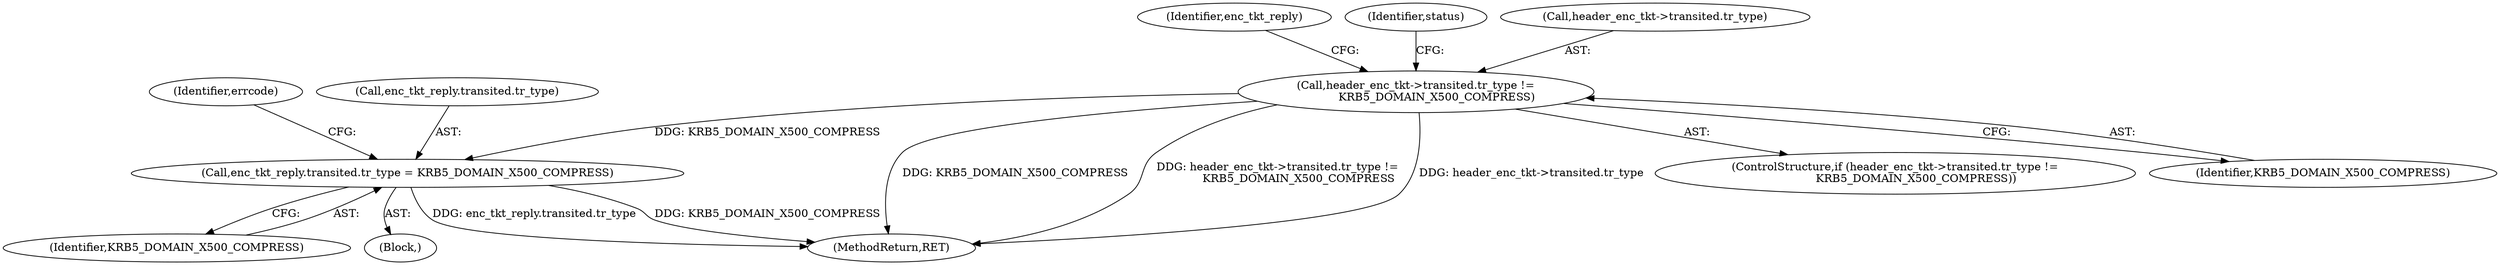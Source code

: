 digraph "0_krb5_ffb35baac6981f9e8914f8f3bffd37f284b85970_0@pointer" {
"1001585" [label="(Call,header_enc_tkt->transited.tr_type !=\n            KRB5_DOMAIN_X500_COMPRESS)"];
"1001610" [label="(Call,enc_tkt_reply.transited.tr_type = KRB5_DOMAIN_X500_COMPRESS)"];
"1001585" [label="(Call,header_enc_tkt->transited.tr_type !=\n            KRB5_DOMAIN_X500_COMPRESS)"];
"1001619" [label="(Identifier,errcode)"];
"1002497" [label="(MethodReturn,RET)"];
"1001611" [label="(Call,enc_tkt_reply.transited.tr_type)"];
"1001584" [label="(ControlStructure,if (header_enc_tkt->transited.tr_type !=\n            KRB5_DOMAIN_X500_COMPRESS))"];
"1001616" [label="(Identifier,KRB5_DOMAIN_X500_COMPRESS)"];
"1001591" [label="(Identifier,KRB5_DOMAIN_X500_COMPRESS)"];
"1001610" [label="(Call,enc_tkt_reply.transited.tr_type = KRB5_DOMAIN_X500_COMPRESS)"];
"1001603" [label="(Identifier,enc_tkt_reply)"];
"1001594" [label="(Identifier,status)"];
"1001586" [label="(Call,header_enc_tkt->transited.tr_type)"];
"1001583" [label="(Block,)"];
"1001585" -> "1001584"  [label="AST: "];
"1001585" -> "1001591"  [label="CFG: "];
"1001586" -> "1001585"  [label="AST: "];
"1001591" -> "1001585"  [label="AST: "];
"1001594" -> "1001585"  [label="CFG: "];
"1001603" -> "1001585"  [label="CFG: "];
"1001585" -> "1002497"  [label="DDG: KRB5_DOMAIN_X500_COMPRESS"];
"1001585" -> "1002497"  [label="DDG: header_enc_tkt->transited.tr_type !=\n            KRB5_DOMAIN_X500_COMPRESS"];
"1001585" -> "1002497"  [label="DDG: header_enc_tkt->transited.tr_type"];
"1001585" -> "1001610"  [label="DDG: KRB5_DOMAIN_X500_COMPRESS"];
"1001610" -> "1001583"  [label="AST: "];
"1001610" -> "1001616"  [label="CFG: "];
"1001611" -> "1001610"  [label="AST: "];
"1001616" -> "1001610"  [label="AST: "];
"1001619" -> "1001610"  [label="CFG: "];
"1001610" -> "1002497"  [label="DDG: enc_tkt_reply.transited.tr_type"];
"1001610" -> "1002497"  [label="DDG: KRB5_DOMAIN_X500_COMPRESS"];
}
